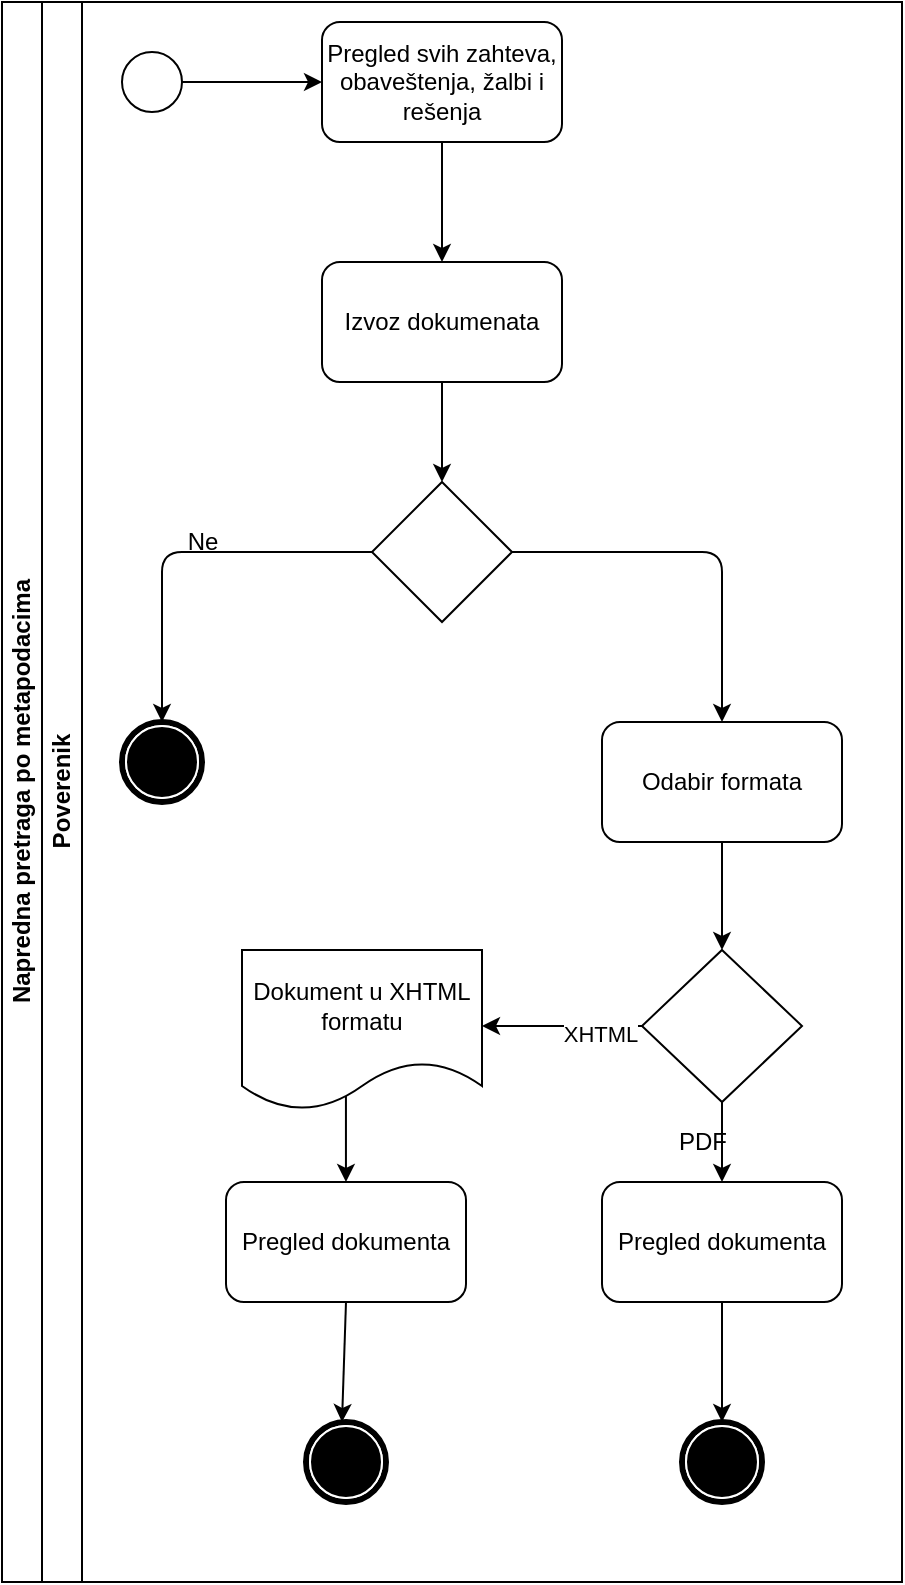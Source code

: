 <mxfile version="14.1.9" type="device"><diagram id="prtHgNgQTEPvFCAcTncT" name="Page-1"><mxGraphModel dx="1662" dy="-369" grid="1" gridSize="10" guides="1" tooltips="1" connect="1" arrows="1" fold="1" page="1" pageScale="1" pageWidth="827" pageHeight="1169" math="0" shadow="0"><root><mxCell id="0"/><mxCell id="1" parent="0"/><mxCell id="NFtJ_FdSKrjLrva1io1y-26" value="Napredna pretraga po metapodacima" style="swimlane;html=1;childLayout=stackLayout;resizeParent=1;resizeParentMax=0;horizontal=0;startSize=20;horizontalStack=0;" parent="1" vertex="1"><mxGeometry x="120" y="1240" width="450" height="790" as="geometry"/></mxCell><mxCell id="NFtJ_FdSKrjLrva1io1y-27" value="Poverenik" style="swimlane;html=1;startSize=20;horizontal=0;" parent="NFtJ_FdSKrjLrva1io1y-26" vertex="1"><mxGeometry x="20" width="430" height="790" as="geometry"/></mxCell><mxCell id="NFtJ_FdSKrjLrva1io1y-28" value="" style="shape=mxgraph.bpmn.shape;html=1;verticalLabelPosition=bottom;labelBackgroundColor=#ffffff;verticalAlign=top;align=center;perimeter=ellipsePerimeter;outlineConnect=0;outline=standard;symbol=general;" parent="NFtJ_FdSKrjLrva1io1y-27" vertex="1"><mxGeometry x="40" y="25" width="30" height="30" as="geometry"/></mxCell><mxCell id="NFtJ_FdSKrjLrva1io1y-29" value="Pregled svih zahteva, obaveštenja, žalbi i rešenja" style="rounded=1;whiteSpace=wrap;html=1;" parent="NFtJ_FdSKrjLrva1io1y-27" vertex="1"><mxGeometry x="140" y="10" width="120" height="60" as="geometry"/></mxCell><mxCell id="NFtJ_FdSKrjLrva1io1y-32" value="" style="endArrow=classic;html=1;entryX=0.5;entryY=0;entryDx=0;entryDy=0;" parent="NFtJ_FdSKrjLrva1io1y-27" edge="1"><mxGeometry width="50" height="50" relative="1" as="geometry"><mxPoint x="200" y="190" as="sourcePoint"/><mxPoint x="200" y="240" as="targetPoint"/></mxGeometry></mxCell><mxCell id="NFtJ_FdSKrjLrva1io1y-35" value="" style="endArrow=classic;html=1;exitX=1;exitY=0.5;exitDx=0;exitDy=0;" parent="NFtJ_FdSKrjLrva1io1y-27" source="NFtJ_FdSKrjLrva1io1y-28" target="NFtJ_FdSKrjLrva1io1y-29" edge="1"><mxGeometry width="50" height="50" relative="1" as="geometry"><mxPoint x="270" y="20" as="sourcePoint"/><mxPoint x="320" y="-30" as="targetPoint"/></mxGeometry></mxCell><mxCell id="NFtJ_FdSKrjLrva1io1y-38" value="Izvoz dokumenata" style="rounded=1;whiteSpace=wrap;html=1;" parent="NFtJ_FdSKrjLrva1io1y-27" vertex="1"><mxGeometry x="140" y="130" width="120" height="60" as="geometry"/></mxCell><mxCell id="NFtJ_FdSKrjLrva1io1y-39" value="" style="rhombus;whiteSpace=wrap;html=1;" parent="NFtJ_FdSKrjLrva1io1y-27" vertex="1"><mxGeometry x="165" y="240" width="70" height="70" as="geometry"/></mxCell><mxCell id="NFtJ_FdSKrjLrva1io1y-46" value="" style="shape=mxgraph.bpmn.shape;html=1;verticalLabelPosition=bottom;labelBackgroundColor=#ffffff;verticalAlign=top;align=center;perimeter=ellipsePerimeter;outlineConnect=0;outline=end;symbol=terminate;" parent="NFtJ_FdSKrjLrva1io1y-27" vertex="1"><mxGeometry x="40" y="360" width="40" height="40" as="geometry"/></mxCell><mxCell id="NFtJ_FdSKrjLrva1io1y-47" value="Odabir formata" style="rounded=1;whiteSpace=wrap;html=1;" parent="NFtJ_FdSKrjLrva1io1y-27" vertex="1"><mxGeometry x="280" y="360" width="120" height="60" as="geometry"/></mxCell><mxCell id="NFtJ_FdSKrjLrva1io1y-49" value="" style="rhombus;whiteSpace=wrap;html=1;" parent="NFtJ_FdSKrjLrva1io1y-27" vertex="1"><mxGeometry x="300" y="474" width="80" height="76" as="geometry"/></mxCell><mxCell id="NFtJ_FdSKrjLrva1io1y-48" value="" style="endArrow=classic;html=1;exitX=0.5;exitY=1;exitDx=0;exitDy=0;" parent="NFtJ_FdSKrjLrva1io1y-27" source="NFtJ_FdSKrjLrva1io1y-47" target="NFtJ_FdSKrjLrva1io1y-49" edge="1"><mxGeometry width="50" height="50" relative="1" as="geometry"><mxPoint x="250" y="560" as="sourcePoint"/><mxPoint x="340" y="490" as="targetPoint"/></mxGeometry></mxCell><mxCell id="NFtJ_FdSKrjLrva1io1y-50" value="" style="endArrow=classic;html=1;exitX=0;exitY=0.5;exitDx=0;exitDy=0;" parent="NFtJ_FdSKrjLrva1io1y-27" source="NFtJ_FdSKrjLrva1io1y-49" edge="1"><mxGeometry width="50" height="50" relative="1" as="geometry"><mxPoint x="190" y="550" as="sourcePoint"/><mxPoint x="220" y="512" as="targetPoint"/></mxGeometry></mxCell><mxCell id="NFtJ_FdSKrjLrva1io1y-53" value="XHTML" style="edgeLabel;html=1;align=center;verticalAlign=middle;resizable=0;points=[];" parent="NFtJ_FdSKrjLrva1io1y-50" vertex="1" connectable="0"><mxGeometry x="-0.475" y="4" relative="1" as="geometry"><mxPoint as="offset"/></mxGeometry></mxCell><mxCell id="NFtJ_FdSKrjLrva1io1y-54" value="Dokument u XHTML formatu" style="shape=document;whiteSpace=wrap;html=1;boundedLbl=1;" parent="NFtJ_FdSKrjLrva1io1y-27" vertex="1"><mxGeometry x="100" y="474" width="120" height="80" as="geometry"/></mxCell><mxCell id="NFtJ_FdSKrjLrva1io1y-56" value="Pregled dokumenta" style="rounded=1;whiteSpace=wrap;html=1;" parent="NFtJ_FdSKrjLrva1io1y-27" vertex="1"><mxGeometry x="92" y="590" width="120" height="60" as="geometry"/></mxCell><mxCell id="NFtJ_FdSKrjLrva1io1y-55" value="" style="endArrow=classic;html=1;exitX=0.433;exitY=0.913;exitDx=0;exitDy=0;exitPerimeter=0;" parent="NFtJ_FdSKrjLrva1io1y-27" source="NFtJ_FdSKrjLrva1io1y-54" target="NFtJ_FdSKrjLrva1io1y-56" edge="1"><mxGeometry width="50" height="50" relative="1" as="geometry"><mxPoint x="250" y="550" as="sourcePoint"/><mxPoint x="152" y="600" as="targetPoint"/></mxGeometry></mxCell><mxCell id="NFtJ_FdSKrjLrva1io1y-74" value="" style="shape=mxgraph.bpmn.shape;html=1;verticalLabelPosition=bottom;labelBackgroundColor=#ffffff;verticalAlign=top;align=center;perimeter=ellipsePerimeter;outlineConnect=0;outline=end;symbol=terminate;" parent="NFtJ_FdSKrjLrva1io1y-27" vertex="1"><mxGeometry x="132" y="710" width="40" height="40" as="geometry"/></mxCell><mxCell id="NFtJ_FdSKrjLrva1io1y-76" value="Pregled dokumenta" style="rounded=1;whiteSpace=wrap;html=1;" parent="NFtJ_FdSKrjLrva1io1y-27" vertex="1"><mxGeometry x="280" y="590" width="120" height="60" as="geometry"/></mxCell><mxCell id="NFtJ_FdSKrjLrva1io1y-75" value="" style="endArrow=classic;html=1;exitX=0.5;exitY=1;exitDx=0;exitDy=0;" parent="NFtJ_FdSKrjLrva1io1y-27" source="NFtJ_FdSKrjLrva1io1y-49" target="NFtJ_FdSKrjLrva1io1y-76" edge="1"><mxGeometry width="50" height="50" relative="1" as="geometry"><mxPoint x="250" y="700" as="sourcePoint"/><mxPoint x="340" y="600" as="targetPoint"/></mxGeometry></mxCell><mxCell id="NFtJ_FdSKrjLrva1io1y-79" value="" style="shape=mxgraph.bpmn.shape;html=1;verticalLabelPosition=bottom;labelBackgroundColor=#ffffff;verticalAlign=top;align=center;perimeter=ellipsePerimeter;outlineConnect=0;outline=end;symbol=terminate;" parent="NFtJ_FdSKrjLrva1io1y-27" vertex="1"><mxGeometry x="320" y="710" width="40" height="40" as="geometry"/></mxCell><mxCell id="NFtJ_FdSKrjLrva1io1y-36" value="" style="endArrow=classic;html=1;exitX=0.5;exitY=1;exitDx=0;exitDy=0;entryX=0.5;entryY=0;entryDx=0;entryDy=0;" parent="NFtJ_FdSKrjLrva1io1y-26" source="NFtJ_FdSKrjLrva1io1y-29" edge="1"><mxGeometry width="50" height="50" relative="1" as="geometry"><mxPoint x="270" y="110" as="sourcePoint"/><mxPoint x="220" y="130" as="targetPoint"/></mxGeometry></mxCell><mxCell id="NFtJ_FdSKrjLrva1io1y-43" value="" style="endArrow=classic;html=1;exitX=1;exitY=0.5;exitDx=0;exitDy=0;" parent="1" source="NFtJ_FdSKrjLrva1io1y-39" edge="1"><mxGeometry width="50" height="50" relative="1" as="geometry"><mxPoint x="380" y="1510" as="sourcePoint"/><mxPoint x="480" y="1600" as="targetPoint"/><Array as="points"><mxPoint x="480" y="1515"/></Array></mxGeometry></mxCell><mxCell id="NFtJ_FdSKrjLrva1io1y-44" value="" style="endArrow=classic;html=1;exitX=0;exitY=0.5;exitDx=0;exitDy=0;" parent="1" source="NFtJ_FdSKrjLrva1io1y-39" edge="1"><mxGeometry width="50" height="50" relative="1" as="geometry"><mxPoint x="390" y="1500" as="sourcePoint"/><mxPoint x="200" y="1600" as="targetPoint"/><Array as="points"><mxPoint x="200" y="1515"/></Array></mxGeometry></mxCell><mxCell id="NFtJ_FdSKrjLrva1io1y-45" value="Ne" style="text;html=1;align=center;verticalAlign=middle;resizable=0;points=[];autosize=1;" parent="1" vertex="1"><mxGeometry x="205" y="1500" width="30" height="20" as="geometry"/></mxCell><mxCell id="NFtJ_FdSKrjLrva1io1y-57" value="" style="endArrow=classic;html=1;exitX=0.5;exitY=1;exitDx=0;exitDy=0;" parent="1" source="NFtJ_FdSKrjLrva1io1y-56" edge="1"><mxGeometry width="50" height="50" relative="1" as="geometry"><mxPoint x="390" y="1790" as="sourcePoint"/><mxPoint x="290" y="1950" as="targetPoint"/></mxGeometry></mxCell><mxCell id="NFtJ_FdSKrjLrva1io1y-77" value="PDF" style="text;html=1;align=center;verticalAlign=middle;resizable=0;points=[];autosize=1;" parent="1" vertex="1"><mxGeometry x="450" y="1800" width="40" height="20" as="geometry"/></mxCell><mxCell id="NFtJ_FdSKrjLrva1io1y-78" value="" style="endArrow=classic;html=1;exitX=0.5;exitY=1;exitDx=0;exitDy=0;" parent="1" source="NFtJ_FdSKrjLrva1io1y-76" edge="1"><mxGeometry width="50" height="50" relative="1" as="geometry"><mxPoint x="390" y="1940" as="sourcePoint"/><mxPoint x="480" y="1950" as="targetPoint"/></mxGeometry></mxCell></root></mxGraphModel></diagram></mxfile>
